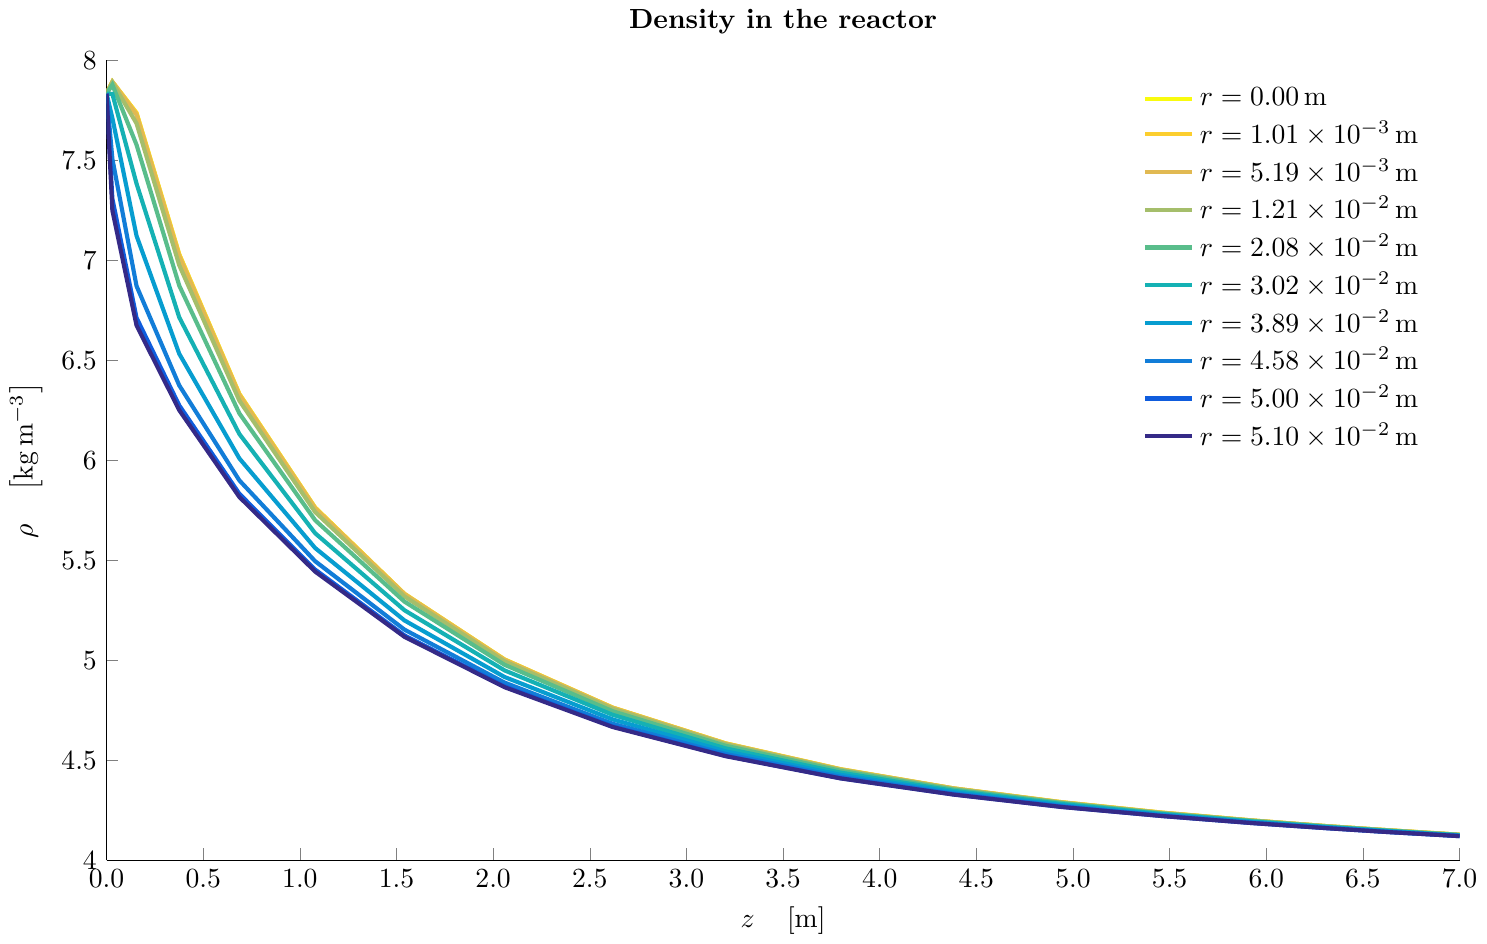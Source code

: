 % This file was created by matlab2tikz v0.5.0 (commit 800cce279cab22a09aed1380864216c9dedfbf54) running on MATLAB 8.4.
%Copyright (c) 2008--2014, Nico Schlömer <nico.schloemer@gmail.com>
%All rights reserved.
%Minimal pgfplots version: 1.3
%
%The latest updates can be retrieved from
%  http://www.mathworks.com/matlabcentral/fileexchange/22022-matlab2tikz
%where you can also make suggestions and rate matlab2tikz.
%
\documentclass[tikz]{standalone}
\usepackage{pgfplots}
\usepackage{grffile}
\pgfplotsset{compat=newest}
\usetikzlibrary{plotmarks}
\usepackage{amsmath}

\usepackage{siunitx}
\begin{document}
%
% defining custom colors
\definecolor{mycolor1}{rgb}{0.976,0.983,0.054}%
\definecolor{mycolor2}{rgb}{0.988,0.807,0.179}%
\definecolor{mycolor3}{rgb}{0.882,0.727,0.322}%
\definecolor{mycolor4}{rgb}{0.647,0.746,0.419}%
\definecolor{mycolor5}{rgb}{0.348,0.742,0.547}%
\definecolor{mycolor6}{rgb}{0.084,0.693,0.706}%
\definecolor{mycolor7}{rgb}{0.026,0.614,0.814}%
\definecolor{mycolor8}{rgb}{0.072,0.489,0.847}%
\definecolor{mycolor9}{rgb}{0.059,0.36,0.868}%
\definecolor{mycolor10}{rgb}{0.208,0.166,0.529}%
%
\begin{tikzpicture}

\begin{axis}[%
width=6.765in,
height=4in,
at={(0in,0in)},
scale only axis,
every outer x axis line/.append style={black},
every x tick label/.append style={font=\color{black}},
xmin=0,
xmax=7,
xlabel={$z\quad\left[\SI{}{\meter}\right]$},
every outer y axis line/.append style={black},
every y tick label/.append style={font=\color{black}},
ymin=4,
ymax=8,
ylabel={$\rho\quad\left[\SI{}{\kilogram\per\cubic\meter}\right]$},
title style={font=\bfseries},
title={Density in the reactor},
axis x line*=bottom,
axis y line*=left,
legend style={draw=black,legend cell align=left},
scaled x ticks = false,
x tick label style={/pgf/number format/fixed,/pgf/number format/precision=1,/pgf/number format/zerofill=true},
legend style={draw=white}
]
\addplot [color=mycolor1,solid,line width=1.5pt]
  table[row sep=crcr]{%
0	7.833\\
0.03	7.892\\
0.155	7.736\\
0.376	7.029\\
0.687	6.331\\
1.079	5.763\\
1.541	5.332\\
2.059	5.004\\
2.618	4.763\\
3.203	4.584\\
3.797	4.455\\
4.382	4.359\\
4.941	4.29\\
5.459	4.238\\
5.921	4.199\\
6.313	4.17\\
6.624	4.15\\
6.845	4.137\\
6.97	4.129\\
7	4.127\\
};
\addlegendentry{$r = \SI{0.00e+00}{\meter}$};

\addplot [color=mycolor2,solid,line width=1.5pt]
  table[row sep=crcr]{%
0	7.833\\
0.03	7.892\\
0.155	7.736\\
0.376	7.029\\
0.687	6.331\\
1.079	5.763\\
1.541	5.332\\
2.059	5.003\\
2.618	4.763\\
3.203	4.584\\
3.797	4.455\\
4.382	4.359\\
4.941	4.29\\
5.459	4.238\\
5.921	4.199\\
6.313	4.17\\
6.624	4.15\\
6.845	4.137\\
6.97	4.129\\
7	4.127\\
};
\addlegendentry{$r = \SI{1.01e-03}{\meter}$};

\addplot [color=mycolor3,solid,line width=1.5pt]
  table[row sep=crcr]{%
0	7.833\\
0.03	7.892\\
0.155	7.727\\
0.376	7.019\\
0.687	6.325\\
1.079	5.759\\
1.541	5.33\\
2.059	5.002\\
2.618	4.762\\
3.203	4.583\\
3.797	4.454\\
4.382	4.359\\
4.941	4.289\\
5.459	4.237\\
5.921	4.199\\
6.313	4.17\\
6.624	4.15\\
6.845	4.136\\
6.97	4.129\\
7	4.127\\
};
\addlegendentry{$r = \SI{5.19e-03}{\meter}$};

\addplot [color=mycolor4,solid,line width=1.5pt]
  table[row sep=crcr]{%
0	7.833\\
0.03	7.889\\
0.155	7.684\\
0.376	6.975\\
0.687	6.298\\
1.079	5.741\\
1.541	5.319\\
2.059	4.994\\
2.618	4.757\\
3.203	4.58\\
3.797	4.452\\
4.382	4.357\\
4.941	4.288\\
5.459	4.236\\
5.921	4.198\\
6.313	4.17\\
6.624	4.15\\
6.845	4.136\\
6.97	4.129\\
7	4.127\\
};
\addlegendentry{$r = \SI{1.21e-02}{\meter}$};

\addplot [color=mycolor5,solid,line width=1.5pt]
  table[row sep=crcr]{%
0	7.833\\
0.03	7.877\\
0.155	7.577\\
0.376	6.873\\
0.687	6.234\\
1.079	5.7\\
1.541	5.293\\
2.059	4.977\\
2.618	4.745\\
3.203	4.572\\
3.797	4.447\\
4.382	4.353\\
4.941	4.286\\
5.459	4.234\\
5.921	4.197\\
6.313	4.168\\
6.624	4.148\\
6.845	4.135\\
6.97	4.128\\
7	4.126\\
};
\addlegendentry{$r = \SI{2.08e-02}{\meter}$};

\addplot [color=mycolor6,solid,line width=1.5pt]
  table[row sep=crcr]{%
0	7.833\\
0.03	7.831\\
0.155	7.383\\
0.376	6.714\\
0.687	6.131\\
1.079	5.635\\
1.541	5.25\\
2.059	4.949\\
2.618	4.727\\
3.203	4.559\\
3.797	4.438\\
4.382	4.347\\
4.941	4.281\\
5.459	4.231\\
5.921	4.194\\
6.313	4.166\\
6.624	4.147\\
6.845	4.133\\
6.97	4.126\\
7	4.125\\
};
\addlegendentry{$r = \SI{3.02e-02}{\meter}$};

\addplot [color=mycolor7,solid,line width=1.5pt]
  table[row sep=crcr]{%
0	7.833\\
0.03	7.711\\
0.155	7.122\\
0.376	6.532\\
0.687	6.009\\
1.079	5.561\\
1.541	5.199\\
2.059	4.916\\
2.618	4.704\\
3.203	4.544\\
3.797	4.427\\
4.382	4.34\\
4.941	4.275\\
5.459	4.227\\
5.921	4.191\\
6.313	4.164\\
6.624	4.145\\
6.845	4.132\\
6.97	4.125\\
7	4.123\\
};
\addlegendentry{$r = \SI{3.89e-02}{\meter}$};

\addplot [color=mycolor8,solid,line width=1.5pt]
  table[row sep=crcr]{%
0	7.833\\
0.03	7.507\\
0.155	6.871\\
0.376	6.374\\
0.687	5.899\\
1.079	5.495\\
1.541	5.153\\
2.059	4.888\\
2.618	4.682\\
3.203	4.531\\
3.797	4.417\\
4.382	4.333\\
4.941	4.27\\
5.459	4.224\\
5.921	4.188\\
6.313	4.162\\
6.624	4.142\\
6.845	4.13\\
6.97	4.123\\
7	4.121\\
};
\addlegendentry{$r = \SI{4.58e-02}{\meter}$};

\addplot [color=mycolor9,solid,line width=1.5pt]
  table[row sep=crcr]{%
0	7.833\\
0.03	7.308\\
0.155	6.712\\
0.376	6.274\\
0.687	5.832\\
1.079	5.453\\
1.541	5.124\\
2.059	4.869\\
2.618	4.669\\
3.203	4.522\\
3.797	4.41\\
4.382	4.329\\
4.941	4.267\\
5.459	4.221\\
5.921	4.186\\
6.313	4.16\\
6.624	4.141\\
6.845	4.129\\
6.97	4.122\\
7	4.12\\
};
\addlegendentry{$r = \SI{5.00e-02}{\meter}$};

\addplot [color=mycolor10,solid,line width=1.5pt]
  table[row sep=crcr]{%
0	7.833\\
0.03	7.249\\
0.155	6.674\\
0.376	6.25\\
0.687	5.816\\
1.079	5.443\\
1.541	5.117\\
2.059	4.865\\
2.618	4.666\\
3.203	4.52\\
3.797	4.409\\
4.382	4.328\\
4.941	4.266\\
5.459	4.221\\
5.921	4.186\\
6.313	4.16\\
6.624	4.141\\
6.845	4.129\\
6.97	4.122\\
7	4.12\\
};
\addlegendentry{$r = \SI{5.10e-02}{\meter}$};

\end{axis}
\end{tikzpicture}%
\end{document}